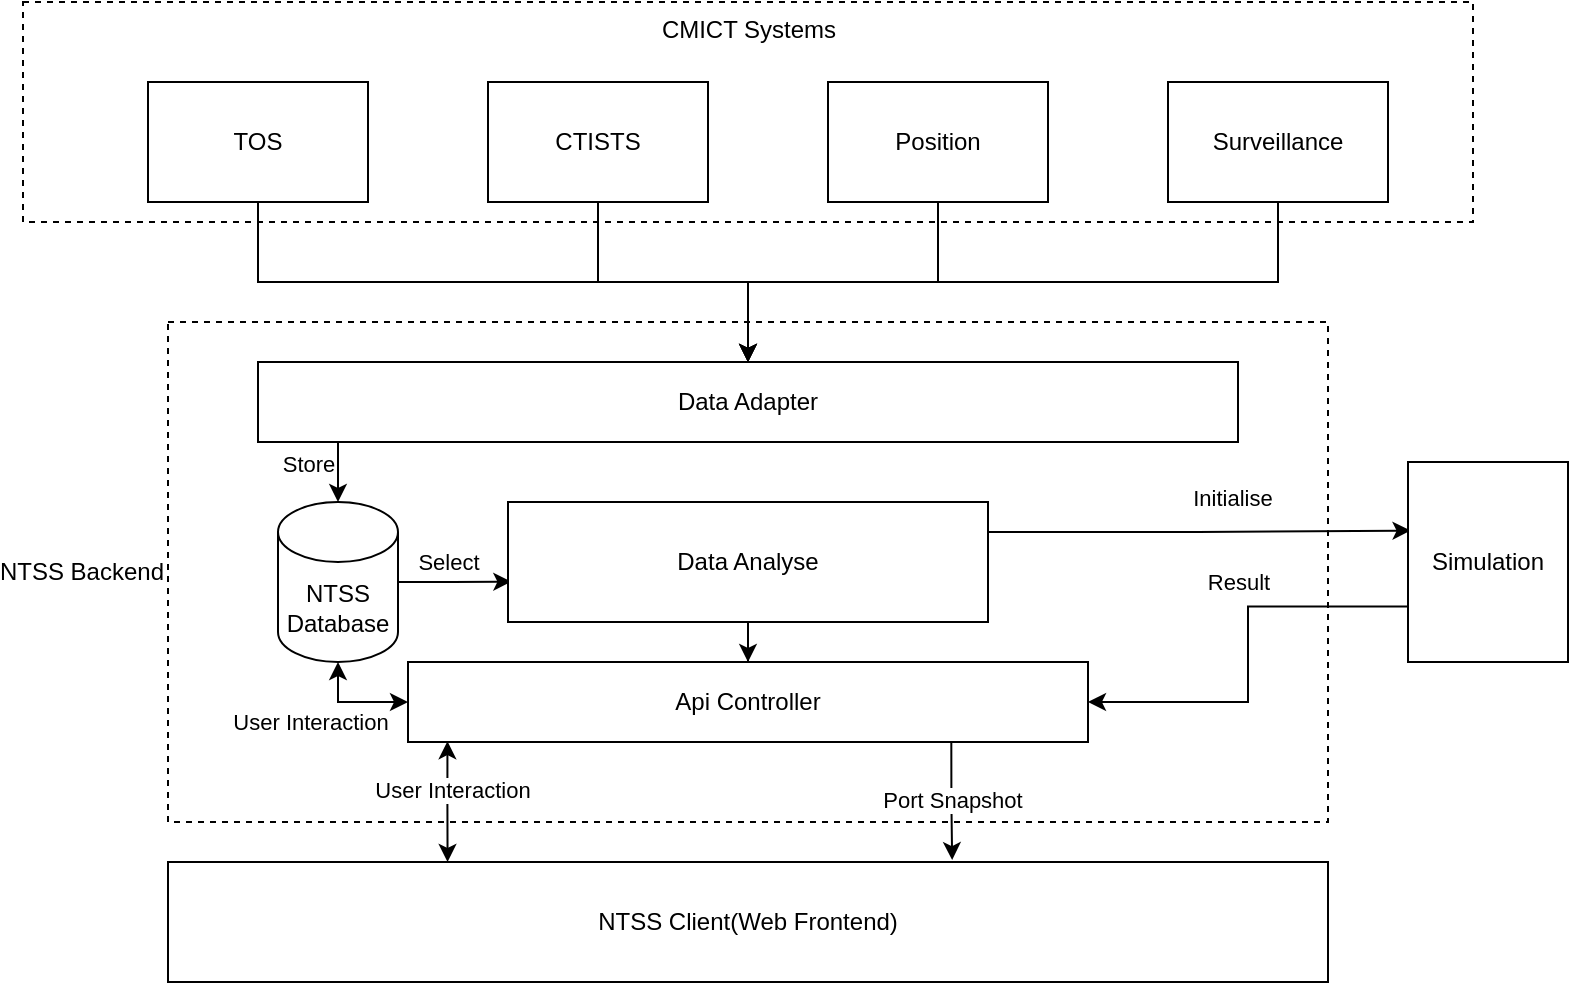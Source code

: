 <mxfile version="21.2.8" type="device" pages="2">
  <diagram name="SystemStructure" id="cGT3T4Gb9t00RIeizV1k">
    <mxGraphModel dx="1728" dy="1004" grid="1" gridSize="10" guides="1" tooltips="1" connect="1" arrows="1" fold="1" page="1" pageScale="1" pageWidth="827" pageHeight="1169" math="0" shadow="0">
      <root>
        <mxCell id="0" />
        <mxCell id="1" parent="0" />
        <mxCell id="alwMy--Caxlx6JjLXlEb-12" style="edgeStyle=orthogonalEdgeStyle;rounded=0;orthogonalLoop=1;jettySize=auto;html=1;exitX=1;exitY=0.25;exitDx=0;exitDy=0;entryX=0.016;entryY=0.343;entryDx=0;entryDy=0;entryPerimeter=0;" edge="1" parent="1" source="alwMy--Caxlx6JjLXlEb-22" target="alwMy--Caxlx6JjLXlEb-11">
          <mxGeometry relative="1" as="geometry" />
        </mxCell>
        <mxCell id="alwMy--Caxlx6JjLXlEb-14" value="Initialise" style="edgeLabel;html=1;align=center;verticalAlign=middle;resizable=0;points=[];" vertex="1" connectable="0" parent="alwMy--Caxlx6JjLXlEb-12">
          <mxGeometry x="0.281" y="-2" relative="1" as="geometry">
            <mxPoint x="-14" y="-19" as="offset" />
          </mxGeometry>
        </mxCell>
        <mxCell id="alwMy--Caxlx6JjLXlEb-1" value="NTSS Backend" style="rounded=0;whiteSpace=wrap;html=1;verticalAlign=middle;dashed=1;labelPosition=left;verticalLabelPosition=middle;align=right;horizontal=1;fillColor=none;" vertex="1" parent="1">
          <mxGeometry x="100" y="230" width="580" height="250" as="geometry" />
        </mxCell>
        <mxCell id="alwMy--Caxlx6JjLXlEb-2" value="NTSS Client(Web Frontend)" style="rounded=0;whiteSpace=wrap;html=1;" vertex="1" parent="1">
          <mxGeometry x="100" y="500" width="580" height="60" as="geometry" />
        </mxCell>
        <mxCell id="alwMy--Caxlx6JjLXlEb-30" style="edgeStyle=orthogonalEdgeStyle;rounded=0;orthogonalLoop=1;jettySize=auto;html=1;entryX=0.5;entryY=0;entryDx=0;entryDy=0;" edge="1" parent="1" source="alwMy--Caxlx6JjLXlEb-3" target="alwMy--Caxlx6JjLXlEb-19">
          <mxGeometry relative="1" as="geometry" />
        </mxCell>
        <mxCell id="alwMy--Caxlx6JjLXlEb-3" value="TOS" style="rounded=0;whiteSpace=wrap;html=1;" vertex="1" parent="1">
          <mxGeometry x="90" y="110" width="110" height="60" as="geometry" />
        </mxCell>
        <mxCell id="alwMy--Caxlx6JjLXlEb-31" style="edgeStyle=orthogonalEdgeStyle;rounded=0;orthogonalLoop=1;jettySize=auto;html=1;entryX=0.5;entryY=0;entryDx=0;entryDy=0;" edge="1" parent="1" source="alwMy--Caxlx6JjLXlEb-5" target="alwMy--Caxlx6JjLXlEb-19">
          <mxGeometry relative="1" as="geometry" />
        </mxCell>
        <mxCell id="alwMy--Caxlx6JjLXlEb-5" value="CTISTS" style="rounded=0;whiteSpace=wrap;html=1;" vertex="1" parent="1">
          <mxGeometry x="260" y="110" width="110" height="60" as="geometry" />
        </mxCell>
        <mxCell id="alwMy--Caxlx6JjLXlEb-32" style="edgeStyle=orthogonalEdgeStyle;rounded=0;orthogonalLoop=1;jettySize=auto;html=1;" edge="1" parent="1" source="alwMy--Caxlx6JjLXlEb-6" target="alwMy--Caxlx6JjLXlEb-19">
          <mxGeometry relative="1" as="geometry" />
        </mxCell>
        <mxCell id="alwMy--Caxlx6JjLXlEb-6" value="Position" style="rounded=0;whiteSpace=wrap;html=1;" vertex="1" parent="1">
          <mxGeometry x="430" y="110" width="110" height="60" as="geometry" />
        </mxCell>
        <mxCell id="alwMy--Caxlx6JjLXlEb-13" style="edgeStyle=orthogonalEdgeStyle;rounded=0;orthogonalLoop=1;jettySize=auto;html=1;exitX=-0.005;exitY=0.722;exitDx=0;exitDy=0;exitPerimeter=0;" edge="1" parent="1" source="alwMy--Caxlx6JjLXlEb-11" target="alwMy--Caxlx6JjLXlEb-26">
          <mxGeometry relative="1" as="geometry" />
        </mxCell>
        <mxCell id="alwMy--Caxlx6JjLXlEb-15" value="Result" style="edgeLabel;html=1;align=center;verticalAlign=middle;resizable=0;points=[];" vertex="1" connectable="0" parent="alwMy--Caxlx6JjLXlEb-13">
          <mxGeometry x="-0.332" y="2" relative="1" as="geometry">
            <mxPoint x="-15" y="-14" as="offset" />
          </mxGeometry>
        </mxCell>
        <mxCell id="alwMy--Caxlx6JjLXlEb-11" value="Simulation" style="rounded=0;whiteSpace=wrap;html=1;" vertex="1" parent="1">
          <mxGeometry x="720" y="300" width="80" height="100" as="geometry" />
        </mxCell>
        <mxCell id="alwMy--Caxlx6JjLXlEb-34" style="edgeStyle=orthogonalEdgeStyle;rounded=0;orthogonalLoop=1;jettySize=auto;html=1;" edge="1" parent="1" source="alwMy--Caxlx6JjLXlEb-19" target="alwMy--Caxlx6JjLXlEb-20">
          <mxGeometry relative="1" as="geometry">
            <Array as="points">
              <mxPoint x="185" y="310" />
              <mxPoint x="185" y="310" />
            </Array>
          </mxGeometry>
        </mxCell>
        <mxCell id="alwMy--Caxlx6JjLXlEb-41" value="Store" style="edgeLabel;html=1;align=center;verticalAlign=middle;resizable=0;points=[];" vertex="1" connectable="0" parent="alwMy--Caxlx6JjLXlEb-34">
          <mxGeometry x="-0.271" y="-1" relative="1" as="geometry">
            <mxPoint x="-14" as="offset" />
          </mxGeometry>
        </mxCell>
        <mxCell id="alwMy--Caxlx6JjLXlEb-19" value="Data Adapter" style="rounded=0;whiteSpace=wrap;html=1;fillColor=none;" vertex="1" parent="1">
          <mxGeometry x="145" y="250" width="490" height="40" as="geometry" />
        </mxCell>
        <mxCell id="alwMy--Caxlx6JjLXlEb-35" style="edgeStyle=orthogonalEdgeStyle;rounded=0;orthogonalLoop=1;jettySize=auto;html=1;entryX=0.007;entryY=0.664;entryDx=0;entryDy=0;entryPerimeter=0;" edge="1" parent="1" source="alwMy--Caxlx6JjLXlEb-20" target="alwMy--Caxlx6JjLXlEb-22">
          <mxGeometry relative="1" as="geometry" />
        </mxCell>
        <mxCell id="alwMy--Caxlx6JjLXlEb-42" value="Select" style="edgeLabel;html=1;align=center;verticalAlign=middle;resizable=0;points=[];" vertex="1" connectable="0" parent="alwMy--Caxlx6JjLXlEb-35">
          <mxGeometry x="0.332" relative="1" as="geometry">
            <mxPoint x="-13" y="-10" as="offset" />
          </mxGeometry>
        </mxCell>
        <mxCell id="alwMy--Caxlx6JjLXlEb-43" style="edgeStyle=orthogonalEdgeStyle;rounded=0;orthogonalLoop=1;jettySize=auto;html=1;entryX=0;entryY=0.5;entryDx=0;entryDy=0;exitX=0.5;exitY=1;exitDx=0;exitDy=0;exitPerimeter=0;startArrow=classic;startFill=1;" edge="1" parent="1" source="alwMy--Caxlx6JjLXlEb-20" target="alwMy--Caxlx6JjLXlEb-26">
          <mxGeometry relative="1" as="geometry" />
        </mxCell>
        <mxCell id="alwMy--Caxlx6JjLXlEb-44" value="User Interaction" style="edgeLabel;html=1;align=center;verticalAlign=middle;resizable=0;points=[];" vertex="1" connectable="0" parent="alwMy--Caxlx6JjLXlEb-43">
          <mxGeometry x="0.143" relative="1" as="geometry">
            <mxPoint x="-26" y="10" as="offset" />
          </mxGeometry>
        </mxCell>
        <mxCell id="alwMy--Caxlx6JjLXlEb-20" value="NTSS&lt;br&gt;Database" style="shape=cylinder3;whiteSpace=wrap;html=1;boundedLbl=1;backgroundOutline=1;size=15;" vertex="1" parent="1">
          <mxGeometry x="155" y="320" width="60" height="80" as="geometry" />
        </mxCell>
        <mxCell id="alwMy--Caxlx6JjLXlEb-36" style="edgeStyle=orthogonalEdgeStyle;rounded=0;orthogonalLoop=1;jettySize=auto;html=1;" edge="1" parent="1" source="alwMy--Caxlx6JjLXlEb-22" target="alwMy--Caxlx6JjLXlEb-26">
          <mxGeometry relative="1" as="geometry" />
        </mxCell>
        <mxCell id="alwMy--Caxlx6JjLXlEb-22" value="Data Analyse" style="rounded=0;whiteSpace=wrap;html=1;" vertex="1" parent="1">
          <mxGeometry x="270" y="320" width="240" height="60" as="geometry" />
        </mxCell>
        <mxCell id="alwMy--Caxlx6JjLXlEb-38" style="edgeStyle=orthogonalEdgeStyle;rounded=0;orthogonalLoop=1;jettySize=auto;html=1;entryX=0.241;entryY=0;entryDx=0;entryDy=0;entryPerimeter=0;exitX=0.058;exitY=0.99;exitDx=0;exitDy=0;exitPerimeter=0;startArrow=classic;startFill=1;" edge="1" parent="1" source="alwMy--Caxlx6JjLXlEb-26" target="alwMy--Caxlx6JjLXlEb-2">
          <mxGeometry relative="1" as="geometry" />
        </mxCell>
        <mxCell id="alwMy--Caxlx6JjLXlEb-39" value="User Interaction" style="edgeLabel;html=1;align=center;verticalAlign=middle;resizable=0;points=[];" vertex="1" connectable="0" parent="alwMy--Caxlx6JjLXlEb-38">
          <mxGeometry x="-0.202" y="2" relative="1" as="geometry">
            <mxPoint as="offset" />
          </mxGeometry>
        </mxCell>
        <mxCell id="alwMy--Caxlx6JjLXlEb-45" value="Port Snapshot" style="edgeStyle=orthogonalEdgeStyle;rounded=0;orthogonalLoop=1;jettySize=auto;html=1;exitX=0.799;exitY=0.983;exitDx=0;exitDy=0;exitPerimeter=0;entryX=0.676;entryY=-0.016;entryDx=0;entryDy=0;entryPerimeter=0;" edge="1" parent="1" source="alwMy--Caxlx6JjLXlEb-26" target="alwMy--Caxlx6JjLXlEb-2">
          <mxGeometry relative="1" as="geometry" />
        </mxCell>
        <mxCell id="alwMy--Caxlx6JjLXlEb-26" value="Api Controller" style="rounded=0;whiteSpace=wrap;html=1;" vertex="1" parent="1">
          <mxGeometry x="220" y="400" width="340" height="40" as="geometry" />
        </mxCell>
        <mxCell id="alwMy--Caxlx6JjLXlEb-47" style="edgeStyle=orthogonalEdgeStyle;rounded=0;orthogonalLoop=1;jettySize=auto;html=1;" edge="1" parent="1" source="alwMy--Caxlx6JjLXlEb-46" target="alwMy--Caxlx6JjLXlEb-19">
          <mxGeometry relative="1" as="geometry" />
        </mxCell>
        <mxCell id="alwMy--Caxlx6JjLXlEb-46" value="Surveillance" style="rounded=0;whiteSpace=wrap;html=1;" vertex="1" parent="1">
          <mxGeometry x="600" y="110" width="110" height="60" as="geometry" />
        </mxCell>
        <mxCell id="alwMy--Caxlx6JjLXlEb-48" value="CMICT Systems" style="rounded=0;whiteSpace=wrap;html=1;fillColor=none;dashed=1;verticalAlign=top;" vertex="1" parent="1">
          <mxGeometry x="27.5" y="70" width="725" height="110" as="geometry" />
        </mxCell>
      </root>
    </mxGraphModel>
  </diagram>
  <diagram id="JQ2AXGVXeBrOfXtuBVbZ" name="ModuleArchitecture">
    <mxGraphModel dx="477" dy="277" grid="1" gridSize="10" guides="1" tooltips="1" connect="1" arrows="1" fold="1" page="1" pageScale="1" pageWidth="827" pageHeight="1169" math="0" shadow="0">
      <root>
        <mxCell id="0" />
        <mxCell id="1" parent="0" />
        <mxCell id="ggUivWpHVddEpTeV35oK-73" value="Storage Layer&amp;nbsp;" style="rounded=0;whiteSpace=wrap;html=1;fillColor=none;dashed=1;labelPosition=left;verticalLabelPosition=middle;align=right;verticalAlign=middle;fontSize=10;" vertex="1" parent="1">
          <mxGeometry x="90" y="170" width="194.545" height="99.531" as="geometry" />
        </mxCell>
        <mxCell id="ggUivWpHVddEpTeV35oK-65" value="Service Layer" style="rounded=0;whiteSpace=wrap;html=1;fillColor=none;dashed=1;labelPosition=left;verticalLabelPosition=middle;align=right;verticalAlign=middle;fontSize=10;" vertex="1" parent="1">
          <mxGeometry x="90" y="407.344" width="720" height="176.094" as="geometry" />
        </mxCell>
        <mxCell id="ggUivWpHVddEpTeV35oK-64" value="Data Provider&lt;br style=&quot;font-size: 10px;&quot;&gt;&amp;nbsp;Layer" style="rounded=0;whiteSpace=wrap;html=1;fillColor=none;dashed=1;labelPosition=left;verticalLabelPosition=middle;align=right;verticalAlign=middle;fontSize=10;" vertex="1" parent="1">
          <mxGeometry x="90" y="277.19" width="710" height="114.84" as="geometry" />
        </mxCell>
        <mxCell id="ggUivWpHVddEpTeV35oK-5" value="CMICT Systems" style="rounded=0;whiteSpace=wrap;html=1;fillColor=none;dashed=1;verticalAlign=top;fontSize=10;dashPattern=1 4;" vertex="1" parent="1">
          <mxGeometry x="322.727" y="170" width="472.727" height="99.531" as="geometry" />
        </mxCell>
        <mxCell id="ggUivWpHVddEpTeV35oK-3" value="Position API" style="rounded=0;whiteSpace=wrap;html=1;fontSize=10;" vertex="1" parent="1">
          <mxGeometry x="580.909" y="212.109" width="80.0" height="45.938" as="geometry" />
        </mxCell>
        <mxCell id="u_ZTkShOX0o2WpU8-Ek1-3" style="edgeStyle=orthogonalEdgeStyle;rounded=0;orthogonalLoop=1;jettySize=auto;html=1;" edge="1" parent="1" source="ggUivWpHVddEpTeV35oK-4" target="u_ZTkShOX0o2WpU8-Ek1-2">
          <mxGeometry relative="1" as="geometry" />
        </mxCell>
        <mxCell id="u_ZTkShOX0o2WpU8-Ek1-5" value="Authentication" style="edgeLabel;html=1;align=center;verticalAlign=middle;resizable=0;points=[];" vertex="1" connectable="0" parent="u_ZTkShOX0o2WpU8-Ek1-3">
          <mxGeometry x="-0.217" y="1" relative="1" as="geometry">
            <mxPoint as="offset" />
          </mxGeometry>
        </mxCell>
        <mxCell id="ggUivWpHVddEpTeV35oK-4" value="Surveillance&lt;br style=&quot;font-size: 10px;&quot;&gt;API" style="rounded=0;whiteSpace=wrap;html=1;fontSize=10;" vertex="1" parent="1">
          <mxGeometry x="700.909" y="208.281" width="80.0" height="45.938" as="geometry" />
        </mxCell>
        <mxCell id="ggUivWpHVddEpTeV35oK-6" value="TOS Provider" style="rounded=1;whiteSpace=wrap;html=1;fontSize=10;" vertex="1" parent="1">
          <mxGeometry x="330" y="307.812" width="87.273" height="76.562" as="geometry" />
        </mxCell>
        <mxCell id="ggUivWpHVddEpTeV35oK-7" value="CTISTS&lt;br style=&quot;font-size: 10px;&quot;&gt;&amp;nbsp;Provider" style="rounded=1;whiteSpace=wrap;html=1;fontSize=10;" vertex="1" parent="1">
          <mxGeometry x="453.636" y="307.812" width="87.273" height="76.562" as="geometry" />
        </mxCell>
        <mxCell id="ggUivWpHVddEpTeV35oK-8" value="Position&lt;br style=&quot;font-size: 10px;&quot;&gt;Provider" style="rounded=1;whiteSpace=wrap;html=1;fontSize=10;" vertex="1" parent="1">
          <mxGeometry x="577.273" y="307.812" width="87.273" height="76.562" as="geometry" />
        </mxCell>
        <mxCell id="ggUivWpHVddEpTeV35oK-14" value="Grab" style="edgeStyle=orthogonalEdgeStyle;rounded=0;orthogonalLoop=1;jettySize=auto;html=1;fontSize=10;" edge="1" parent="1" source="ggUivWpHVddEpTeV35oK-3" target="ggUivWpHVddEpTeV35oK-8">
          <mxGeometry relative="1" as="geometry">
            <mxPoint as="offset" />
          </mxGeometry>
        </mxCell>
        <mxCell id="ggUivWpHVddEpTeV35oK-11" value="Core Provider" style="rounded=1;whiteSpace=wrap;html=1;verticalAlign=top;fontSize=10;" vertex="1" parent="1">
          <mxGeometry x="104.545" y="307.812" width="123.636" height="76.562" as="geometry" />
        </mxCell>
        <mxCell id="ggUivWpHVddEpTeV35oK-78" style="edgeStyle=orthogonalEdgeStyle;rounded=0;orthogonalLoop=1;jettySize=auto;html=1;exitX=0.393;exitY=1.019;exitDx=0;exitDy=0;exitPerimeter=0;fontSize=10;" edge="1" parent="1" source="ggUivWpHVddEpTeV35oK-73" target="ggUivWpHVddEpTeV35oK-11">
          <mxGeometry relative="1" as="geometry" />
        </mxCell>
        <mxCell id="ggUivWpHVddEpTeV35oK-20" value="NTSS DB" style="shape=cylinder3;whiteSpace=wrap;html=1;boundedLbl=1;backgroundOutline=1;size=8.82;fontSize=10;" vertex="1" parent="1">
          <mxGeometry x="150.909" y="177.656" width="72.727" height="45.938" as="geometry" />
        </mxCell>
        <mxCell id="ggUivWpHVddEpTeV35oK-39" style="edgeStyle=orthogonalEdgeStyle;rounded=0;orthogonalLoop=1;jettySize=auto;html=1;exitX=0.5;exitY=1;exitDx=0;exitDy=0;fontSize=10;" edge="1" parent="1" source="ggUivWpHVddEpTeV35oK-21" target="ggUivWpHVddEpTeV35oK-73">
          <mxGeometry relative="1" as="geometry">
            <Array as="points">
              <mxPoint x="373.636" y="476.25" />
              <mxPoint x="279.091" y="476.25" />
            </Array>
          </mxGeometry>
        </mxCell>
        <mxCell id="ggUivWpHVddEpTeV35oK-21" value="TOS Loader" style="rounded=1;whiteSpace=wrap;html=1;fontSize=10;" vertex="1" parent="1">
          <mxGeometry x="330" y="421" width="87.273" height="45.938" as="geometry" />
        </mxCell>
        <mxCell id="ggUivWpHVddEpTeV35oK-30" style="edgeStyle=orthogonalEdgeStyle;rounded=0;orthogonalLoop=1;jettySize=auto;html=1;fontSize=10;" edge="1" parent="1" source="ggUivWpHVddEpTeV35oK-6" target="ggUivWpHVddEpTeV35oK-21">
          <mxGeometry relative="1" as="geometry" />
        </mxCell>
        <mxCell id="ggUivWpHVddEpTeV35oK-33" value="Adapt" style="edgeLabel;html=1;align=center;verticalAlign=middle;resizable=0;points=[];fontSize=10;" vertex="1" connectable="0" parent="ggUivWpHVddEpTeV35oK-30">
          <mxGeometry x="-0.12" y="-1" relative="1" as="geometry">
            <mxPoint x="-1" y="-2" as="offset" />
          </mxGeometry>
        </mxCell>
        <mxCell id="ggUivWpHVddEpTeV35oK-36" style="edgeStyle=orthogonalEdgeStyle;rounded=0;orthogonalLoop=1;jettySize=auto;html=1;exitX=0.5;exitY=1;exitDx=0;exitDy=0;fontSize=10;" edge="1" parent="1" source="ggUivWpHVddEpTeV35oK-22" target="ggUivWpHVddEpTeV35oK-73">
          <mxGeometry relative="1" as="geometry">
            <mxPoint x="264.545" y="231.25" as="targetPoint" />
            <Array as="points">
              <mxPoint x="497.273" y="476.25" />
              <mxPoint x="279.091" y="476.25" />
            </Array>
          </mxGeometry>
        </mxCell>
        <mxCell id="ggUivWpHVddEpTeV35oK-22" value="CTISTIS Loader" style="rounded=1;whiteSpace=wrap;html=1;fontSize=10;" vertex="1" parent="1">
          <mxGeometry x="453.636" y="421" width="87.273" height="45.938" as="geometry" />
        </mxCell>
        <mxCell id="ggUivWpHVddEpTeV35oK-31" style="edgeStyle=orthogonalEdgeStyle;rounded=0;orthogonalLoop=1;jettySize=auto;html=1;fontSize=10;" edge="1" parent="1" source="ggUivWpHVddEpTeV35oK-7" target="ggUivWpHVddEpTeV35oK-22">
          <mxGeometry relative="1" as="geometry" />
        </mxCell>
        <mxCell id="ggUivWpHVddEpTeV35oK-34" value="Adapt" style="edgeLabel;html=1;align=center;verticalAlign=middle;resizable=0;points=[];fontSize=10;" vertex="1" connectable="0" parent="ggUivWpHVddEpTeV35oK-31">
          <mxGeometry x="-0.144" y="-1" relative="1" as="geometry">
            <mxPoint x="-1" y="-3" as="offset" />
          </mxGeometry>
        </mxCell>
        <mxCell id="ggUivWpHVddEpTeV35oK-35" style="edgeStyle=orthogonalEdgeStyle;rounded=0;orthogonalLoop=1;jettySize=auto;html=1;exitX=0.5;exitY=1;exitDx=0;exitDy=0;fontSize=10;" edge="1" parent="1" source="ggUivWpHVddEpTeV35oK-25" target="ggUivWpHVddEpTeV35oK-73">
          <mxGeometry relative="1" as="geometry">
            <Array as="points">
              <mxPoint x="620.909" y="476.25" />
              <mxPoint x="279.091" y="476.25" />
            </Array>
          </mxGeometry>
        </mxCell>
        <mxCell id="ggUivWpHVddEpTeV35oK-25" value="Position Loader" style="rounded=1;whiteSpace=wrap;html=1;fontSize=10;" vertex="1" parent="1">
          <mxGeometry x="577.273" y="421" width="87.273" height="45.938" as="geometry" />
        </mxCell>
        <mxCell id="ggUivWpHVddEpTeV35oK-32" value="Adapt" style="edgeStyle=orthogonalEdgeStyle;rounded=0;orthogonalLoop=1;jettySize=auto;html=1;fontSize=10;" edge="1" parent="1" source="ggUivWpHVddEpTeV35oK-8" target="ggUivWpHVddEpTeV35oK-25">
          <mxGeometry relative="1" as="geometry" />
        </mxCell>
        <mxCell id="ggUivWpHVddEpTeV35oK-40" value="Synchronize" style="text;html=1;strokeColor=none;fillColor=none;align=center;verticalAlign=middle;whiteSpace=wrap;rounded=0;fontSize=10;" vertex="1" parent="1">
          <mxGeometry x="410.0" y="475.867" width="43.636" height="22.969" as="geometry" />
        </mxCell>
        <mxCell id="ggUivWpHVddEpTeV35oK-43" value="Snapshot &lt;br style=&quot;font-size: 10px;&quot;&gt;Analysis" style="rounded=0;whiteSpace=wrap;html=1;fontSize=10;" vertex="1" parent="1">
          <mxGeometry x="170" y="340" width="50" height="34.8" as="geometry" />
        </mxCell>
        <mxCell id="ggUivWpHVddEpTeV35oK-75" style="edgeStyle=orthogonalEdgeStyle;rounded=0;orthogonalLoop=1;jettySize=auto;html=1;startArrow=classic;startFill=1;fontSize=10;" edge="1" parent="1" source="ggUivWpHVddEpTeV35oK-45">
          <mxGeometry relative="1" as="geometry">
            <mxPoint x="562.727" y="614.062" as="targetPoint" />
          </mxGeometry>
        </mxCell>
        <mxCell id="ggUivWpHVddEpTeV35oK-77" value="User Interaction" style="edgeLabel;html=1;align=center;verticalAlign=middle;resizable=0;points=[];fontSize=10;" vertex="1" connectable="0" parent="ggUivWpHVddEpTeV35oK-75">
          <mxGeometry x="0.3" relative="1" as="geometry">
            <mxPoint as="offset" />
          </mxGeometry>
        </mxCell>
        <mxCell id="u_ZTkShOX0o2WpU8-Ek1-9" value="Port Snapshot" style="edgeStyle=orthogonalEdgeStyle;rounded=0;orthogonalLoop=1;jettySize=auto;html=1;entryX=0.219;entryY=-0.048;entryDx=0;entryDy=0;entryPerimeter=0;exitX=0.236;exitY=1.005;exitDx=0;exitDy=0;exitPerimeter=0;" edge="1" parent="1" source="ggUivWpHVddEpTeV35oK-45" target="ggUivWpHVddEpTeV35oK-76">
          <mxGeometry relative="1" as="geometry" />
        </mxCell>
        <mxCell id="ggUivWpHVddEpTeV35oK-45" value="Web" style="rounded=1;whiteSpace=wrap;html=1;verticalAlign=top;fontSize=10;" vertex="1" parent="1">
          <mxGeometry x="322.727" y="506.875" width="480.0" height="53.594" as="geometry" />
        </mxCell>
        <mxCell id="ggUivWpHVddEpTeV35oK-50" style="edgeStyle=orthogonalEdgeStyle;rounded=0;orthogonalLoop=1;jettySize=auto;html=1;entryX=0;entryY=0.5;entryDx=0;entryDy=0;exitX=0.5;exitY=1;exitDx=0;exitDy=0;fontSize=10;" edge="1" parent="1" source="ggUivWpHVddEpTeV35oK-43" target="ggUivWpHVddEpTeV35oK-45">
          <mxGeometry relative="1" as="geometry">
            <Array as="points">
              <mxPoint x="194" y="533.672" />
            </Array>
          </mxGeometry>
        </mxCell>
        <mxCell id="u_ZTkShOX0o2WpU8-Ek1-7" style="edgeStyle=orthogonalEdgeStyle;rounded=0;orthogonalLoop=1;jettySize=auto;html=1;entryX=0;entryY=0.75;entryDx=0;entryDy=0;exitX=0.5;exitY=1;exitDx=0;exitDy=0;" edge="1" parent="1" source="ggUivWpHVddEpTeV35oK-46" target="ggUivWpHVddEpTeV35oK-45">
          <mxGeometry relative="1" as="geometry">
            <Array as="points">
              <mxPoint x="139" y="573" />
              <mxPoint x="290" y="573" />
              <mxPoint x="290" y="547" />
            </Array>
          </mxGeometry>
        </mxCell>
        <mxCell id="u_ZTkShOX0o2WpU8-Ek1-8" value="Result" style="edgeLabel;html=1;align=center;verticalAlign=middle;resizable=0;points=[];" vertex="1" connectable="0" parent="u_ZTkShOX0o2WpU8-Ek1-7">
          <mxGeometry x="-0.065" y="-1" relative="1" as="geometry">
            <mxPoint as="offset" />
          </mxGeometry>
        </mxCell>
        <mxCell id="ggUivWpHVddEpTeV35oK-46" value="Simulation&lt;br style=&quot;font-size: 10px;&quot;&gt;Executor" style="rounded=1;whiteSpace=wrap;html=1;fontSize=10;" vertex="1" parent="1">
          <mxGeometry x="100.909" y="506.875" width="76.364" height="45.938" as="geometry" />
        </mxCell>
        <mxCell id="ggUivWpHVddEpTeV35oK-49" style="edgeStyle=orthogonalEdgeStyle;rounded=0;orthogonalLoop=1;jettySize=auto;html=1;fontSize=10;" edge="1" parent="1" source="ggUivWpHVddEpTeV35oK-48" target="ggUivWpHVddEpTeV35oK-46">
          <mxGeometry relative="1" as="geometry" />
        </mxCell>
        <mxCell id="ggUivWpHVddEpTeV35oK-48" value="Simulation&lt;br style=&quot;font-size: 10px;&quot;&gt;Initialisation" style="rounded=0;whiteSpace=wrap;html=1;fontSize=10;" vertex="1" parent="1">
          <mxGeometry x="110" y="340" width="56.36" height="34.8" as="geometry" />
        </mxCell>
        <mxCell id="ggUivWpHVddEpTeV35oK-53" value="Data &lt;br&gt;Transfer&lt;br style=&quot;font-size: 10px;&quot;&gt;Objects&amp;nbsp;" style="shape=trapezoid;perimeter=trapezoidPerimeter;whiteSpace=wrap;html=1;fixedSize=1;fontSize=10;" vertex="1" parent="1">
          <mxGeometry x="235.455" y="323.125" width="87.273" height="45.938" as="geometry" />
        </mxCell>
        <mxCell id="ggUivWpHVddEpTeV35oK-58" value="Grab" style="edgeStyle=orthogonalEdgeStyle;rounded=0;orthogonalLoop=1;jettySize=auto;html=1;entryX=0.5;entryY=0;entryDx=0;entryDy=0;fontSize=10;" edge="1" parent="1" source="ggUivWpHVddEpTeV35oK-55" target="ggUivWpHVddEpTeV35oK-6">
          <mxGeometry relative="1" as="geometry" />
        </mxCell>
        <mxCell id="ggUivWpHVddEpTeV35oK-55" value="TOS DB" style="shape=cylinder3;whiteSpace=wrap;html=1;boundedLbl=1;backgroundOutline=1;size=7.42;fontSize=10;" vertex="1" parent="1">
          <mxGeometry x="344.545" y="204.453" width="58.182" height="53.594" as="geometry" />
        </mxCell>
        <mxCell id="ggUivWpHVddEpTeV35oK-59" value="Grab" style="edgeStyle=orthogonalEdgeStyle;rounded=0;orthogonalLoop=1;jettySize=auto;html=1;entryX=0.5;entryY=0;entryDx=0;entryDy=0;fontSize=10;" edge="1" parent="1" source="ggUivWpHVddEpTeV35oK-57" target="ggUivWpHVddEpTeV35oK-7">
          <mxGeometry relative="1" as="geometry" />
        </mxCell>
        <mxCell id="ggUivWpHVddEpTeV35oK-57" value="CTISTS DB" style="shape=cylinder3;whiteSpace=wrap;html=1;boundedLbl=1;backgroundOutline=1;size=8.372;fontSize=10;" vertex="1" parent="1">
          <mxGeometry x="468.182" y="204.453" width="58.182" height="53.594" as="geometry" />
        </mxCell>
        <mxCell id="ggUivWpHVddEpTeV35oK-60" value="Initial&lt;br&gt;State&lt;br style=&quot;font-size: 10px;&quot;&gt;Models" style="shape=trapezoid;perimeter=trapezoidPerimeter;whiteSpace=wrap;html=1;fixedSize=1;fontSize=10;" vertex="1" parent="1">
          <mxGeometry x="105.455" y="441.797" width="67.273" height="45.938" as="geometry" />
        </mxCell>
        <mxCell id="ggUivWpHVddEpTeV35oK-61" value="Port&lt;br&gt;Snapshot" style="shape=trapezoid;perimeter=trapezoidPerimeter;whiteSpace=wrap;html=1;fixedSize=1;fontSize=10;" vertex="1" parent="1">
          <mxGeometry x="217.273" y="499.219" width="67.273" height="45.938" as="geometry" />
        </mxCell>
        <mxCell id="ggUivWpHVddEpTeV35oK-69" value="Surveillance Client" style="rounded=0;whiteSpace=wrap;html=1;fontSize=10;" vertex="1" parent="1">
          <mxGeometry x="671.818" y="529.844" width="87.273" height="22.969" as="geometry" />
        </mxCell>
        <mxCell id="ggUivWpHVddEpTeV35oK-70" value="Identity Controller" style="rounded=0;whiteSpace=wrap;html=1;fontSize=10;" vertex="1" parent="1">
          <mxGeometry x="570" y="529.844" width="87.273" height="22.969" as="geometry" />
        </mxCell>
        <mxCell id="ggUivWpHVddEpTeV35oK-71" value="Settings Controller" style="rounded=0;whiteSpace=wrap;html=1;fontSize=10;" vertex="1" parent="1">
          <mxGeometry x="366.364" y="529.844" width="87.273" height="22.969" as="geometry" />
        </mxCell>
        <mxCell id="ggUivWpHVddEpTeV35oK-72" value="Snapshot Controller" style="rounded=0;whiteSpace=wrap;html=1;fontSize=10;" vertex="1" parent="1">
          <mxGeometry x="468.182" y="529.844" width="87.273" height="22.969" as="geometry" />
        </mxCell>
        <mxCell id="ggUivWpHVddEpTeV35oK-74" value="DB Operators" style="rounded=0;whiteSpace=wrap;html=1;fontSize=10;" vertex="1" parent="1">
          <mxGeometry x="143.636" y="231.25" width="87.273" height="30.625" as="geometry" />
        </mxCell>
        <mxCell id="ggUivWpHVddEpTeV35oK-76" value="NTSS Frontend Client" style="rounded=0;whiteSpace=wrap;html=1;dashed=1;fontSize=10;dashPattern=1 4;" vertex="1" parent="1">
          <mxGeometry x="337.273" y="614.062" width="450.909" height="45.938" as="geometry" />
        </mxCell>
        <mxCell id="u_ZTkShOX0o2WpU8-Ek1-4" style="edgeStyle=orthogonalEdgeStyle;rounded=0;orthogonalLoop=1;jettySize=auto;html=1;entryX=0.871;entryY=0.004;entryDx=0;entryDy=0;entryPerimeter=0;" edge="1" parent="1" source="u_ZTkShOX0o2WpU8-Ek1-2" target="ggUivWpHVddEpTeV35oK-45">
          <mxGeometry relative="1" as="geometry" />
        </mxCell>
        <mxCell id="u_ZTkShOX0o2WpU8-Ek1-6" value="Video Access" style="edgeLabel;html=1;align=center;verticalAlign=middle;resizable=0;points=[];" vertex="1" connectable="0" parent="u_ZTkShOX0o2WpU8-Ek1-4">
          <mxGeometry x="0.131" y="1" relative="1" as="geometry">
            <mxPoint as="offset" />
          </mxGeometry>
        </mxCell>
        <mxCell id="u_ZTkShOX0o2WpU8-Ek1-2" value="Surveillance&lt;br&gt;SDK" style="rounded=1;whiteSpace=wrap;html=1;fontSize=10;" vertex="1" parent="1">
          <mxGeometry x="697.273" y="307.812" width="87.273" height="76.562" as="geometry" />
        </mxCell>
        <mxCell id="u_ZTkShOX0o2WpU8-Ek1-10" value="Simulation Result" style="edgeStyle=orthogonalEdgeStyle;rounded=0;orthogonalLoop=1;jettySize=auto;html=1;entryX=0.742;entryY=0.044;entryDx=0;entryDy=0;entryPerimeter=0;exitX=0.236;exitY=1.005;exitDx=0;exitDy=0;exitPerimeter=0;" edge="1" parent="1" target="ggUivWpHVddEpTeV35oK-76">
          <mxGeometry relative="1" as="geometry">
            <mxPoint x="671.82" y="560.47" as="sourcePoint" />
            <mxPoint x="671.82" y="611.47" as="targetPoint" />
          </mxGeometry>
        </mxCell>
      </root>
    </mxGraphModel>
  </diagram>
</mxfile>
